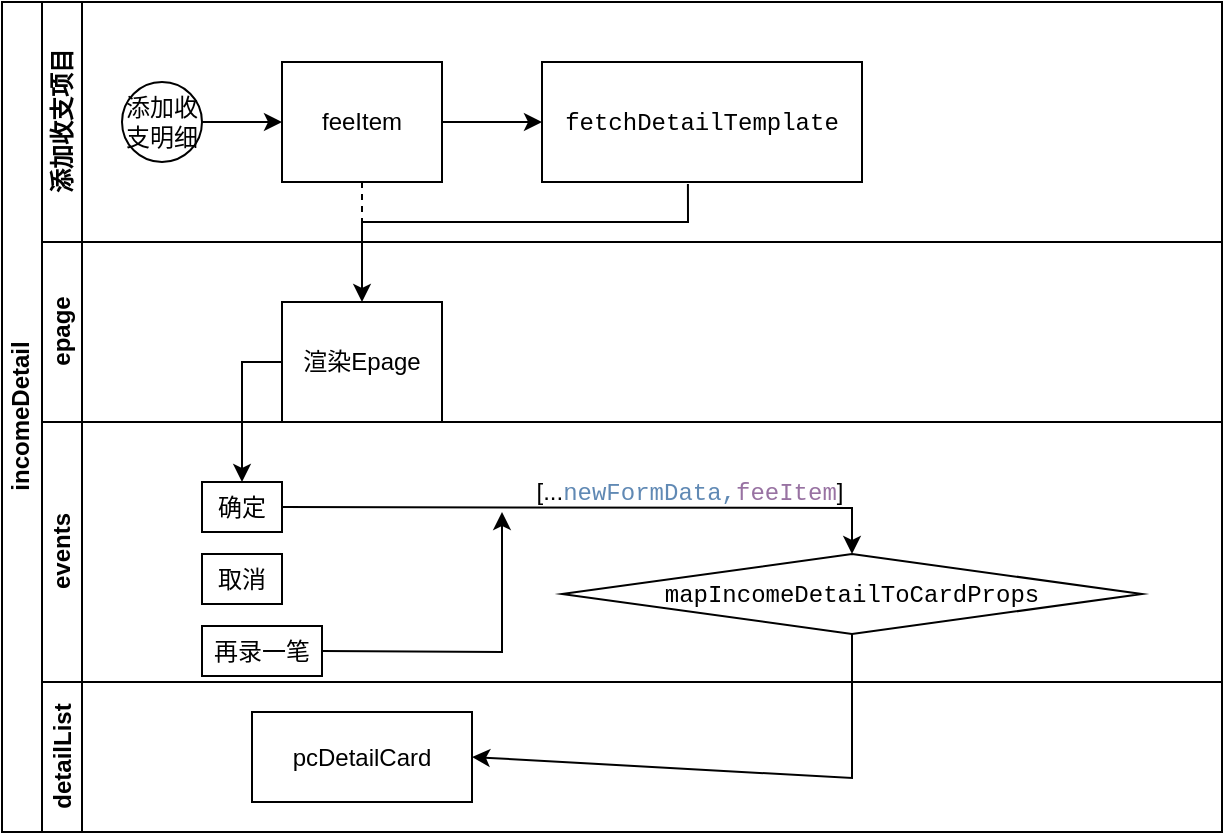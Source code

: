 <mxfile version="16.1.0" type="github">
  <diagram id="prtHgNgQTEPvFCAcTncT" name="Page-1">
    <mxGraphModel dx="1426" dy="794" grid="1" gridSize="10" guides="1" tooltips="1" connect="1" arrows="1" fold="1" page="1" pageScale="1" pageWidth="827" pageHeight="1169" math="0" shadow="0">
      <root>
        <mxCell id="0" />
        <mxCell id="1" parent="0" />
        <mxCell id="dNxyNK7c78bLwvsdeMH5-19" value="incomeDetail" style="swimlane;html=1;childLayout=stackLayout;resizeParent=1;resizeParentMax=0;horizontal=0;startSize=20;horizontalStack=0;" parent="1" vertex="1">
          <mxGeometry x="100" y="180" width="610" height="415" as="geometry" />
        </mxCell>
        <mxCell id="dNxyNK7c78bLwvsdeMH5-27" value="" style="edgeStyle=orthogonalEdgeStyle;rounded=0;orthogonalLoop=1;jettySize=auto;html=1;dashed=1;endArrow=none;endFill=0;" parent="dNxyNK7c78bLwvsdeMH5-19" source="dNxyNK7c78bLwvsdeMH5-24" target="dNxyNK7c78bLwvsdeMH5-26" edge="1">
          <mxGeometry relative="1" as="geometry" />
        </mxCell>
        <mxCell id="dNxyNK7c78bLwvsdeMH5-20" value="添加收支项目" style="swimlane;html=1;startSize=20;horizontal=0;" parent="dNxyNK7c78bLwvsdeMH5-19" vertex="1">
          <mxGeometry x="20" width="590" height="120" as="geometry" />
        </mxCell>
        <mxCell id="dNxyNK7c78bLwvsdeMH5-25" value="" style="edgeStyle=orthogonalEdgeStyle;rounded=0;orthogonalLoop=1;jettySize=auto;html=1;" parent="dNxyNK7c78bLwvsdeMH5-20" source="dNxyNK7c78bLwvsdeMH5-23" target="dNxyNK7c78bLwvsdeMH5-24" edge="1">
          <mxGeometry relative="1" as="geometry" />
        </mxCell>
        <mxCell id="dNxyNK7c78bLwvsdeMH5-23" value="添加收支明细" style="ellipse;whiteSpace=wrap;html=1;" parent="dNxyNK7c78bLwvsdeMH5-20" vertex="1">
          <mxGeometry x="40" y="40" width="40" height="40" as="geometry" />
        </mxCell>
        <mxCell id="dNxyNK7c78bLwvsdeMH5-24" value="feeItem" style="rounded=0;whiteSpace=wrap;html=1;fontFamily=Helvetica;fontSize=12;fontColor=#000000;align=center;" parent="dNxyNK7c78bLwvsdeMH5-20" vertex="1">
          <mxGeometry x="120" y="30" width="80" height="60" as="geometry" />
        </mxCell>
        <mxCell id="W1va4Ydt97ihgSyJsi4x-3" value="" style="edgeStyle=orthogonalEdgeStyle;rounded=0;orthogonalLoop=1;jettySize=auto;html=1;fontColor=#000000;" edge="1" parent="dNxyNK7c78bLwvsdeMH5-20" source="dNxyNK7c78bLwvsdeMH5-24" target="W1va4Ydt97ihgSyJsi4x-1">
          <mxGeometry relative="1" as="geometry" />
        </mxCell>
        <mxCell id="W1va4Ydt97ihgSyJsi4x-1" value="&lt;div style=&quot;font-family: &amp;#34;menlo&amp;#34; , &amp;#34;monaco&amp;#34; , &amp;#34;courier new&amp;#34; , monospace ; line-height: 18px&quot;&gt;fetchDetailTemplate&lt;/div&gt;" style="rounded=0;whiteSpace=wrap;html=1;labelBackgroundColor=none;fontColor=#000000;" vertex="1" parent="dNxyNK7c78bLwvsdeMH5-20">
          <mxGeometry x="250" y="30" width="160" height="60" as="geometry" />
        </mxCell>
        <mxCell id="dNxyNK7c78bLwvsdeMH5-21" value="epage" style="swimlane;html=1;startSize=20;horizontal=0;" parent="dNxyNK7c78bLwvsdeMH5-19" vertex="1">
          <mxGeometry x="20" y="120" width="590" height="90" as="geometry" />
        </mxCell>
        <mxCell id="dNxyNK7c78bLwvsdeMH5-26" value="渲染Epage" style="rounded=0;whiteSpace=wrap;html=1;fontFamily=Helvetica;fontSize=12;fontColor=#000000;align=center;" parent="dNxyNK7c78bLwvsdeMH5-21" vertex="1">
          <mxGeometry x="120" y="30" width="80" height="60" as="geometry" />
        </mxCell>
        <mxCell id="W1va4Ydt97ihgSyJsi4x-4" value="" style="endArrow=classic;html=1;rounded=0;fontColor=#000000;exitX=0.456;exitY=1.017;exitDx=0;exitDy=0;exitPerimeter=0;entryX=0.5;entryY=0;entryDx=0;entryDy=0;" edge="1" parent="dNxyNK7c78bLwvsdeMH5-19" source="W1va4Ydt97ihgSyJsi4x-1" target="dNxyNK7c78bLwvsdeMH5-26">
          <mxGeometry width="50" height="50" relative="1" as="geometry">
            <mxPoint x="350" y="140" as="sourcePoint" />
            <mxPoint x="400" y="90" as="targetPoint" />
            <Array as="points">
              <mxPoint x="343" y="110" />
              <mxPoint x="180" y="110" />
            </Array>
          </mxGeometry>
        </mxCell>
        <mxCell id="dNxyNK7c78bLwvsdeMH5-22" value="events" style="swimlane;html=1;startSize=20;horizontal=0;fontColor=#000000;" parent="dNxyNK7c78bLwvsdeMH5-19" vertex="1">
          <mxGeometry x="20" y="210" width="590" height="130" as="geometry" />
        </mxCell>
        <mxCell id="dNxyNK7c78bLwvsdeMH5-34" value="确定" style="rounded=0;whiteSpace=wrap;html=1;fontFamily=Helvetica;fontSize=12;fontColor=#000000;align=center;" parent="dNxyNK7c78bLwvsdeMH5-22" vertex="1">
          <mxGeometry x="80" y="30" width="40" height="25" as="geometry" />
        </mxCell>
        <mxCell id="W1va4Ydt97ihgSyJsi4x-11" value="取消" style="rounded=0;whiteSpace=wrap;html=1;fontFamily=Helvetica;fontSize=12;fontColor=#000000;align=center;" vertex="1" parent="dNxyNK7c78bLwvsdeMH5-22">
          <mxGeometry x="80" y="66" width="40" height="25" as="geometry" />
        </mxCell>
        <mxCell id="W1va4Ydt97ihgSyJsi4x-12" value="再录一笔" style="rounded=0;whiteSpace=wrap;html=1;fontFamily=Helvetica;fontSize=12;fontColor=#000000;align=center;" vertex="1" parent="dNxyNK7c78bLwvsdeMH5-22">
          <mxGeometry x="80" y="102" width="60" height="25" as="geometry" />
        </mxCell>
        <mxCell id="W1va4Ydt97ihgSyJsi4x-16" value="" style="endArrow=classic;html=1;rounded=0;fontColor=#000000;exitX=1;exitY=0.5;exitDx=0;exitDy=0;" edge="1" parent="dNxyNK7c78bLwvsdeMH5-22" source="W1va4Ydt97ihgSyJsi4x-12">
          <mxGeometry width="50" height="50" relative="1" as="geometry">
            <mxPoint x="130" y="165" as="sourcePoint" />
            <mxPoint x="230" y="45" as="targetPoint" />
            <Array as="points">
              <mxPoint x="230" y="115" />
              <mxPoint x="230" y="45" />
            </Array>
          </mxGeometry>
        </mxCell>
        <mxCell id="dNxyNK7c78bLwvsdeMH5-28" value="&lt;div style=&quot;font-family: &amp;#34;menlo&amp;#34; , &amp;#34;monaco&amp;#34; , &amp;#34;courier new&amp;#34; , monospace ; line-height: 18px&quot;&gt;mapIncomeDetailToCardProps&lt;/div&gt;" style="rhombus;whiteSpace=wrap;html=1;fontFamily=Helvetica;fontSize=12;fontColor=#000000;align=center;" parent="dNxyNK7c78bLwvsdeMH5-22" vertex="1">
          <mxGeometry x="260" y="66" width="290" height="40" as="geometry" />
        </mxCell>
        <mxCell id="W1va4Ydt97ihgSyJsi4x-17" value="" style="endArrow=classic;html=1;rounded=0;fontColor=#000000;exitX=1;exitY=0.5;exitDx=0;exitDy=0;entryX=0.5;entryY=0;entryDx=0;entryDy=0;" edge="1" parent="dNxyNK7c78bLwvsdeMH5-22" source="dNxyNK7c78bLwvsdeMH5-34" target="dNxyNK7c78bLwvsdeMH5-28">
          <mxGeometry width="50" height="50" relative="1" as="geometry">
            <mxPoint x="120" y="60" as="sourcePoint" />
            <mxPoint x="400" y="18" as="targetPoint" />
            <Array as="points">
              <mxPoint x="405" y="43" />
            </Array>
          </mxGeometry>
        </mxCell>
        <mxCell id="W1va4Ydt97ihgSyJsi4x-18" value="[...&lt;span style=&quot;color: rgb(96 , 137 , 180) ; font-family: &amp;#34;menlo&amp;#34; , &amp;#34;monaco&amp;#34; , &amp;#34;courier new&amp;#34; , monospace&quot;&gt;newFormData,&lt;/span&gt;&lt;span style=&quot;color: rgb(152 , 114 , 162) ; font-family: &amp;#34;menlo&amp;#34; , &amp;#34;monaco&amp;#34; , &amp;#34;courier new&amp;#34; , monospace&quot;&gt;feeItem&lt;/span&gt;&lt;span&gt;]&lt;/span&gt;" style="text;html=1;strokeColor=none;fillColor=none;align=center;verticalAlign=middle;whiteSpace=wrap;rounded=0;labelBackgroundColor=none;fontColor=#000000;" vertex="1" parent="dNxyNK7c78bLwvsdeMH5-22">
          <mxGeometry x="294" y="20" width="60" height="30" as="geometry" />
        </mxCell>
        <mxCell id="W1va4Ydt97ihgSyJsi4x-7" value="detailList" style="swimlane;html=1;startSize=20;horizontal=0;" vertex="1" parent="dNxyNK7c78bLwvsdeMH5-19">
          <mxGeometry x="20" y="340" width="590" height="75" as="geometry" />
        </mxCell>
        <mxCell id="W1va4Ydt97ihgSyJsi4x-8" value="pcDetailCard" style="rounded=0;whiteSpace=wrap;html=1;fontFamily=Helvetica;fontSize=12;fontColor=#000000;align=center;" vertex="1" parent="W1va4Ydt97ihgSyJsi4x-7">
          <mxGeometry x="105" y="15" width="110" height="45" as="geometry" />
        </mxCell>
        <mxCell id="W1va4Ydt97ihgSyJsi4x-13" value="" style="endArrow=classic;html=1;rounded=0;fontColor=#000000;exitX=0;exitY=0.5;exitDx=0;exitDy=0;entryX=0.5;entryY=0;entryDx=0;entryDy=0;" edge="1" parent="dNxyNK7c78bLwvsdeMH5-19" source="dNxyNK7c78bLwvsdeMH5-26" target="dNxyNK7c78bLwvsdeMH5-34">
          <mxGeometry width="50" height="50" relative="1" as="geometry">
            <mxPoint x="180" y="250" as="sourcePoint" />
            <mxPoint x="230" y="200" as="targetPoint" />
            <Array as="points">
              <mxPoint x="120" y="180" />
            </Array>
          </mxGeometry>
        </mxCell>
        <mxCell id="W1va4Ydt97ihgSyJsi4x-15" value="" style="endArrow=classic;html=1;rounded=0;fontColor=#000000;exitX=0.5;exitY=1;exitDx=0;exitDy=0;entryX=1;entryY=0.5;entryDx=0;entryDy=0;" edge="1" parent="dNxyNK7c78bLwvsdeMH5-19" source="dNxyNK7c78bLwvsdeMH5-28" target="W1va4Ydt97ihgSyJsi4x-8">
          <mxGeometry width="50" height="50" relative="1" as="geometry">
            <mxPoint x="420" y="250" as="sourcePoint" />
            <mxPoint x="470" y="200" as="targetPoint" />
            <Array as="points">
              <mxPoint x="425" y="388" />
            </Array>
          </mxGeometry>
        </mxCell>
      </root>
    </mxGraphModel>
  </diagram>
</mxfile>

